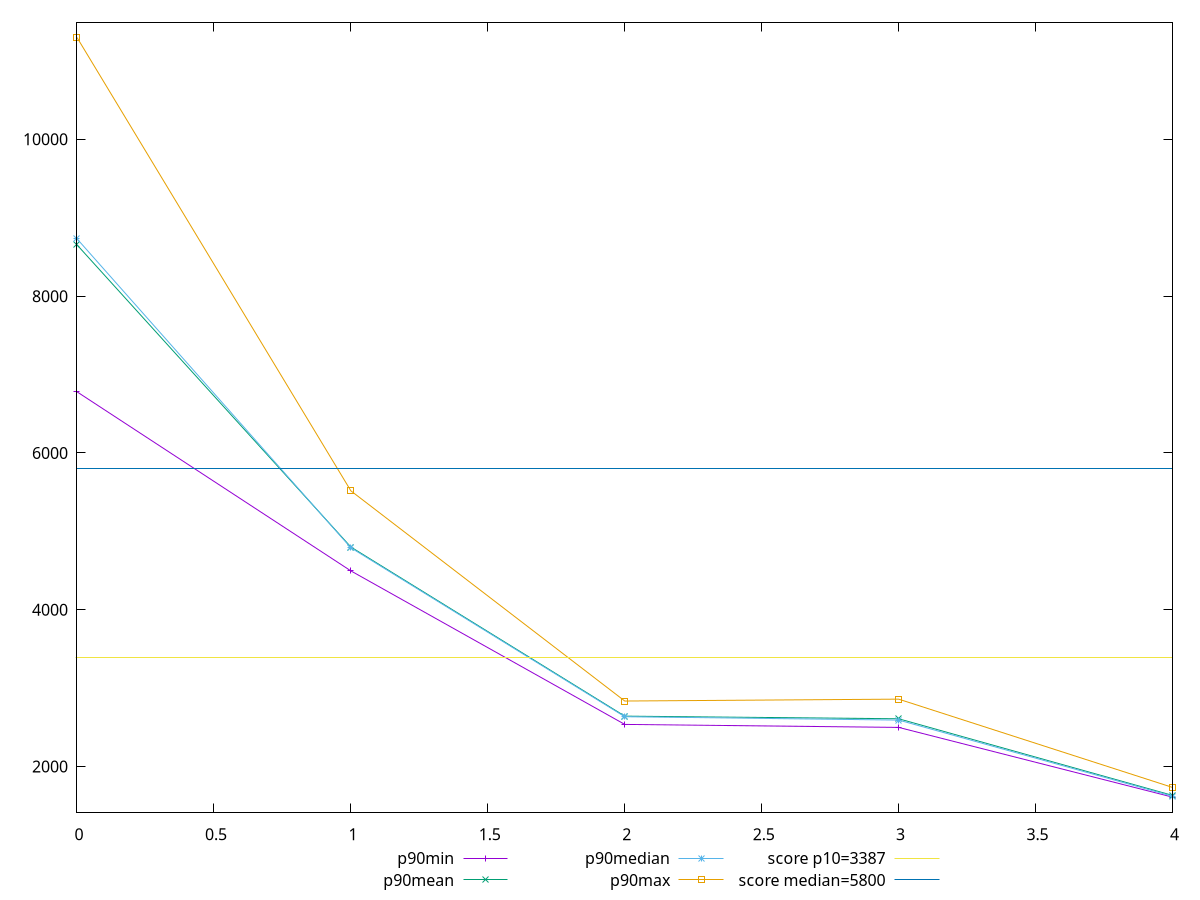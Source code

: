 reset

$p90Min <<EOF
0 6779.955660102734
1 4495.7046578799345
2 2537.6774080632877
3 2499.5483620307155
4 1609.9473
EOF

$p90Mean <<EOF
0 8654.709730104401
1 4800.45277673133
2 2643.362024527387
3 2609.6101441579417
4 1632.102567792114
EOF

$p90Median <<EOF
0 8731.982233690513
1 4790.659914175295
2 2635.838131333121
3 2592.8909047442644
4 1621.610325
EOF

$p90Max <<EOF
0 11299.61704276812
1 5516.88865321843
2 2835.9589195295052
3 2860.0198375178975
4 1733.8577224586375
EOF

set key outside below
set xrange [0:4]
set yrange [1416.1539051446375:11493.410437623483]
set trange [1416.1539051446375:11493.410437623483]
set terminal svg size 640, 560 enhanced background rgb 'white'
set output "report_00025_2021-02-22T21:38:55.199Z/speed-index/progression/value.svg"

plot $p90Min title "p90min" with linespoints, \
     $p90Mean title "p90mean" with linespoints, \
     $p90Median title "p90median" with linespoints, \
     $p90Max title "p90max" with linespoints, \
     3387 title "score p10=3387", \
     5800 title "score median=5800"

reset
